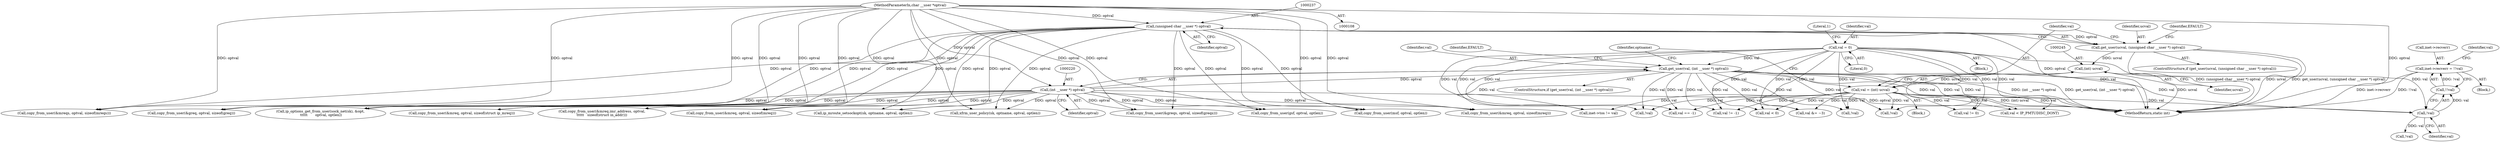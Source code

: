 digraph "0_linux_f6d8bd051c391c1c0458a30b2a7abcd939329259_26@API" {
"1000590" [label="(Call,inet->recverr = !!val)"];
"1000594" [label="(Call,!!val)"];
"1000595" [label="(Call,!val)"];
"1000217" [label="(Call,get_user(val, (int __user *) optval))"];
"1000121" [label="(Call,val = 0)"];
"1000219" [label="(Call,(int __user *) optval)"];
"1000112" [label="(MethodParameterIn,char __user *optval)"];
"1000242" [label="(Call,val = (int) ucval)"];
"1000244" [label="(Call,(int) ucval)"];
"1000234" [label="(Call,get_user(ucval, (unsigned char __user *) optval))"];
"1000236" [label="(Call,(unsigned char __user *) optval)"];
"1000122" [label="(Identifier,val)"];
"1000869" [label="(Call,copy_from_user(&mreq, optval, sizeof(struct ip_mreq)))"];
"1001196" [label="(Call,copy_from_user(&greqs, optval, sizeof(greqs)))"];
"1000591" [label="(Call,inet->recverr)"];
"1001637" [label="(Call,!val)"];
"1000236" [label="(Call,(unsigned char __user *) optval)"];
"1000598" [label="(Call,!val)"];
"1001424" [label="(Call,copy_from_user(gsf, optval, optlen))"];
"1000249" [label="(Identifier,optname)"];
"1001720" [label="(MethodReturn,static int)"];
"1000708" [label="(Call,copy_from_user(&mreq.imr_address, optval,\n\t\t\t\t\t   sizeof(struct in_addr)))"];
"1001602" [label="(Call,val != 0)"];
"1000263" [label="(Block,)"];
"1001680" [label="(Call,!val)"];
"1000217" [label="(Call,get_user(val, (int __user *) optval))"];
"1000932" [label="(Call,copy_from_user(msf, optval, optlen))"];
"1000251" [label="(Call,ip_mroute_setsockopt(sk, optname, optval, optlen))"];
"1000687" [label="(Call,copy_from_user(&mreq, optval, sizeof(mreq)))"];
"1000599" [label="(Identifier,val)"];
"1000216" [label="(ControlStructure,if (get_user(val, (int __user *) optval)))"];
"1000231" [label="(Block,)"];
"1000576" [label="(Call,val < IP_PMTUDISC_DONT)"];
"1000121" [label="(Call,val = 0)"];
"1000999" [label="(Call,copy_from_user(&mreqs, optval, sizeof(mreqs)))"];
"1000233" [label="(ControlStructure,if (get_user(ucval, (unsigned char __user *) optval)))"];
"1000244" [label="(Call,(int) ucval)"];
"1000246" [label="(Identifier,ucval)"];
"1000235" [label="(Identifier,ucval)"];
"1000596" [label="(Identifier,val)"];
"1000595" [label="(Call,!val)"];
"1000241" [label="(Identifier,EFAULT)"];
"1000221" [label="(Identifier,optval)"];
"1000483" [label="(Call,inet->tos != val)"];
"1000653" [label="(Call,!val)"];
"1000112" [label="(MethodParameterIn,char __user *optval)"];
"1000114" [label="(Block,)"];
"1000243" [label="(Identifier,val)"];
"1000620" [label="(Call,val == -1)"];
"1001119" [label="(Call,copy_from_user(&greq, optval, sizeof(greq)))"];
"1000511" [label="(Call,val != -1)"];
"1000472" [label="(Call,val &= ~3)"];
"1001691" [label="(Call,val < 0)"];
"1000594" [label="(Call,!!val)"];
"1000277" [label="(Call,ip_options_get_from_user(sock_net(sk), &opt,\n \t\t\t\t\t       optval, optlen))"];
"1000238" [label="(Identifier,optval)"];
"1000242" [label="(Call,val = (int) ucval)"];
"1000123" [label="(Literal,0)"];
"1000853" [label="(Call,copy_from_user(&mreq, optval, sizeof(mreq)))"];
"1001653" [label="(Call,xfrm_user_policy(sk, optname, optval, optlen))"];
"1000234" [label="(Call,get_user(ucval, (unsigned char __user *) optval))"];
"1000590" [label="(Call,inet->recverr = !!val)"];
"1000129" [label="(Literal,1)"];
"1000219" [label="(Call,(int __user *) optval)"];
"1000224" [label="(Identifier,EFAULT)"];
"1000218" [label="(Identifier,val)"];
"1000590" -> "1000263"  [label="AST: "];
"1000590" -> "1000594"  [label="CFG: "];
"1000591" -> "1000590"  [label="AST: "];
"1000594" -> "1000590"  [label="AST: "];
"1000599" -> "1000590"  [label="CFG: "];
"1000590" -> "1001720"  [label="DDG: inet->recverr"];
"1000590" -> "1001720"  [label="DDG: !!val"];
"1000594" -> "1000590"  [label="DDG: !val"];
"1000594" -> "1000595"  [label="CFG: "];
"1000595" -> "1000594"  [label="AST: "];
"1000595" -> "1000594"  [label="DDG: val"];
"1000595" -> "1000596"  [label="CFG: "];
"1000596" -> "1000595"  [label="AST: "];
"1000217" -> "1000595"  [label="DDG: val"];
"1000121" -> "1000595"  [label="DDG: val"];
"1000242" -> "1000595"  [label="DDG: val"];
"1000595" -> "1000598"  [label="DDG: val"];
"1000217" -> "1000216"  [label="AST: "];
"1000217" -> "1000219"  [label="CFG: "];
"1000218" -> "1000217"  [label="AST: "];
"1000219" -> "1000217"  [label="AST: "];
"1000224" -> "1000217"  [label="CFG: "];
"1000249" -> "1000217"  [label="CFG: "];
"1000217" -> "1001720"  [label="DDG: (int __user *) optval"];
"1000217" -> "1001720"  [label="DDG: get_user(val, (int __user *) optval)"];
"1000217" -> "1001720"  [label="DDG: val"];
"1000121" -> "1000217"  [label="DDG: val"];
"1000219" -> "1000217"  [label="DDG: optval"];
"1000217" -> "1000472"  [label="DDG: val"];
"1000217" -> "1000483"  [label="DDG: val"];
"1000217" -> "1000511"  [label="DDG: val"];
"1000217" -> "1000576"  [label="DDG: val"];
"1000217" -> "1000620"  [label="DDG: val"];
"1000217" -> "1000653"  [label="DDG: val"];
"1000217" -> "1001602"  [label="DDG: val"];
"1000217" -> "1001637"  [label="DDG: val"];
"1000217" -> "1001680"  [label="DDG: val"];
"1000217" -> "1001691"  [label="DDG: val"];
"1000121" -> "1000114"  [label="AST: "];
"1000121" -> "1000123"  [label="CFG: "];
"1000122" -> "1000121"  [label="AST: "];
"1000123" -> "1000121"  [label="AST: "];
"1000129" -> "1000121"  [label="CFG: "];
"1000121" -> "1001720"  [label="DDG: val"];
"1000121" -> "1000472"  [label="DDG: val"];
"1000121" -> "1000483"  [label="DDG: val"];
"1000121" -> "1000511"  [label="DDG: val"];
"1000121" -> "1000576"  [label="DDG: val"];
"1000121" -> "1000620"  [label="DDG: val"];
"1000121" -> "1000653"  [label="DDG: val"];
"1000121" -> "1001602"  [label="DDG: val"];
"1000121" -> "1001637"  [label="DDG: val"];
"1000121" -> "1001680"  [label="DDG: val"];
"1000121" -> "1001691"  [label="DDG: val"];
"1000219" -> "1000221"  [label="CFG: "];
"1000220" -> "1000219"  [label="AST: "];
"1000221" -> "1000219"  [label="AST: "];
"1000219" -> "1001720"  [label="DDG: optval"];
"1000112" -> "1000219"  [label="DDG: optval"];
"1000219" -> "1000251"  [label="DDG: optval"];
"1000219" -> "1000277"  [label="DDG: optval"];
"1000219" -> "1000687"  [label="DDG: optval"];
"1000219" -> "1000708"  [label="DDG: optval"];
"1000219" -> "1000853"  [label="DDG: optval"];
"1000219" -> "1000869"  [label="DDG: optval"];
"1000219" -> "1000932"  [label="DDG: optval"];
"1000219" -> "1000999"  [label="DDG: optval"];
"1000219" -> "1001119"  [label="DDG: optval"];
"1000219" -> "1001196"  [label="DDG: optval"];
"1000219" -> "1001424"  [label="DDG: optval"];
"1000219" -> "1001653"  [label="DDG: optval"];
"1000112" -> "1000108"  [label="AST: "];
"1000112" -> "1001720"  [label="DDG: optval"];
"1000112" -> "1000236"  [label="DDG: optval"];
"1000112" -> "1000251"  [label="DDG: optval"];
"1000112" -> "1000277"  [label="DDG: optval"];
"1000112" -> "1000687"  [label="DDG: optval"];
"1000112" -> "1000708"  [label="DDG: optval"];
"1000112" -> "1000853"  [label="DDG: optval"];
"1000112" -> "1000869"  [label="DDG: optval"];
"1000112" -> "1000932"  [label="DDG: optval"];
"1000112" -> "1000999"  [label="DDG: optval"];
"1000112" -> "1001119"  [label="DDG: optval"];
"1000112" -> "1001196"  [label="DDG: optval"];
"1000112" -> "1001424"  [label="DDG: optval"];
"1000112" -> "1001653"  [label="DDG: optval"];
"1000242" -> "1000231"  [label="AST: "];
"1000242" -> "1000244"  [label="CFG: "];
"1000243" -> "1000242"  [label="AST: "];
"1000244" -> "1000242"  [label="AST: "];
"1000249" -> "1000242"  [label="CFG: "];
"1000242" -> "1001720"  [label="DDG: (int) ucval"];
"1000242" -> "1001720"  [label="DDG: val"];
"1000244" -> "1000242"  [label="DDG: ucval"];
"1000242" -> "1000472"  [label="DDG: val"];
"1000242" -> "1000483"  [label="DDG: val"];
"1000242" -> "1000511"  [label="DDG: val"];
"1000242" -> "1000576"  [label="DDG: val"];
"1000242" -> "1000620"  [label="DDG: val"];
"1000242" -> "1000653"  [label="DDG: val"];
"1000242" -> "1001602"  [label="DDG: val"];
"1000242" -> "1001637"  [label="DDG: val"];
"1000242" -> "1001680"  [label="DDG: val"];
"1000242" -> "1001691"  [label="DDG: val"];
"1000244" -> "1000246"  [label="CFG: "];
"1000245" -> "1000244"  [label="AST: "];
"1000246" -> "1000244"  [label="AST: "];
"1000244" -> "1001720"  [label="DDG: ucval"];
"1000234" -> "1000244"  [label="DDG: ucval"];
"1000234" -> "1000233"  [label="AST: "];
"1000234" -> "1000236"  [label="CFG: "];
"1000235" -> "1000234"  [label="AST: "];
"1000236" -> "1000234"  [label="AST: "];
"1000241" -> "1000234"  [label="CFG: "];
"1000243" -> "1000234"  [label="CFG: "];
"1000234" -> "1001720"  [label="DDG: (unsigned char __user *) optval"];
"1000234" -> "1001720"  [label="DDG: ucval"];
"1000234" -> "1001720"  [label="DDG: get_user(ucval, (unsigned char __user *) optval)"];
"1000236" -> "1000234"  [label="DDG: optval"];
"1000236" -> "1000238"  [label="CFG: "];
"1000237" -> "1000236"  [label="AST: "];
"1000238" -> "1000236"  [label="AST: "];
"1000236" -> "1001720"  [label="DDG: optval"];
"1000236" -> "1000251"  [label="DDG: optval"];
"1000236" -> "1000277"  [label="DDG: optval"];
"1000236" -> "1000687"  [label="DDG: optval"];
"1000236" -> "1000708"  [label="DDG: optval"];
"1000236" -> "1000853"  [label="DDG: optval"];
"1000236" -> "1000869"  [label="DDG: optval"];
"1000236" -> "1000932"  [label="DDG: optval"];
"1000236" -> "1000999"  [label="DDG: optval"];
"1000236" -> "1001119"  [label="DDG: optval"];
"1000236" -> "1001196"  [label="DDG: optval"];
"1000236" -> "1001424"  [label="DDG: optval"];
"1000236" -> "1001653"  [label="DDG: optval"];
}
